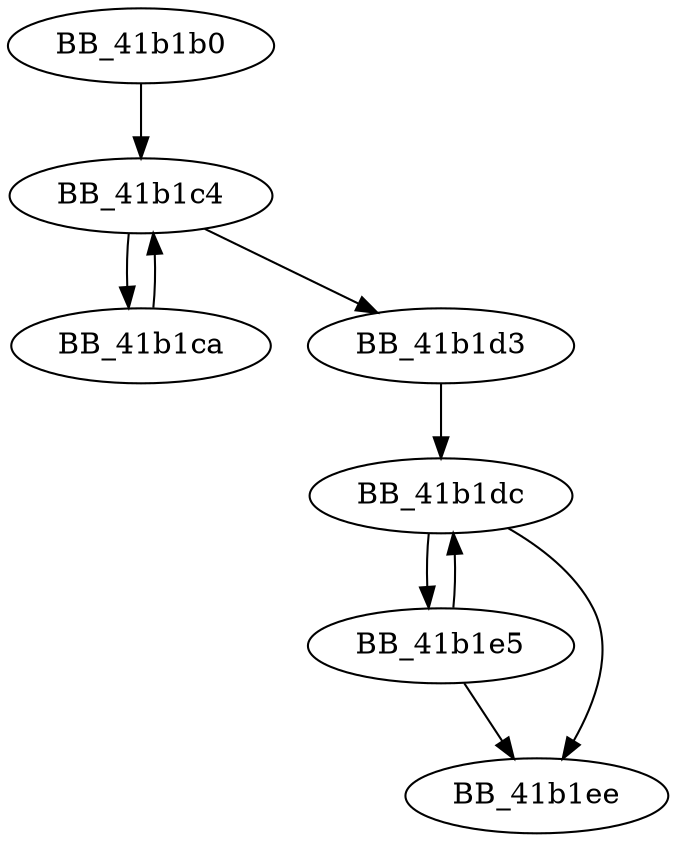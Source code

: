 DiGraph _strcspn{
BB_41b1b0->BB_41b1c4
BB_41b1c4->BB_41b1ca
BB_41b1c4->BB_41b1d3
BB_41b1ca->BB_41b1c4
BB_41b1d3->BB_41b1dc
BB_41b1dc->BB_41b1e5
BB_41b1dc->BB_41b1ee
BB_41b1e5->BB_41b1dc
BB_41b1e5->BB_41b1ee
}
